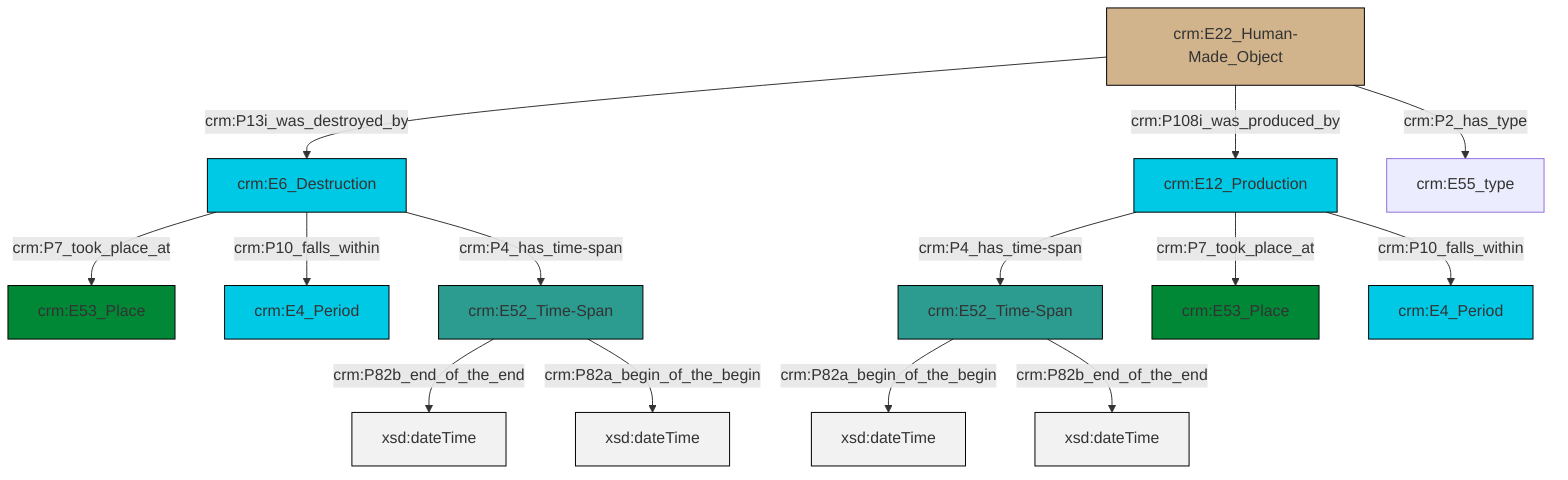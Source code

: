 graph TD
classDef Literal fill:#f2f2f2,stroke:#000000;
classDef CRM_Entity fill:#FFFFFF,stroke:#000000;
classDef Temporal_Entity fill:#00C9E6, stroke:#000000;
classDef Type fill:#E18312, stroke:#000000;
classDef Time-Span fill:#2C9C91, stroke:#000000;
classDef Appellation fill:#FFEB7F, stroke:#000000;
classDef Place fill:#008836, stroke:#000000;
classDef Persistent_Item fill:#B266B2, stroke:#000000;
classDef Conceptual_Object fill:#FFD700, stroke:#000000;
classDef Physical_Thing fill:#D2B48C, stroke:#000000;
classDef Actor fill:#f58aad, stroke:#000000;
classDef PC_Classes fill:#4ce600, stroke:#000000;
classDef Multi fill:#cccccc,stroke:#000000;

0["crm:E6_Destruction"]:::Temporal_Entity -->|crm:P7_took_place_at| 1["crm:E53_Place"]:::Place
2["crm:E22_Human-Made_Object"]:::Physical_Thing -->|crm:P13i_was_destroyed_by| 0["crm:E6_Destruction"]:::Temporal_Entity
0["crm:E6_Destruction"]:::Temporal_Entity -->|crm:P10_falls_within| 3["crm:E4_Period"]:::Temporal_Entity
2["crm:E22_Human-Made_Object"]:::Physical_Thing -->|crm:P108i_was_produced_by| 5["crm:E12_Production"]:::Temporal_Entity
2["crm:E22_Human-Made_Object"]:::Physical_Thing -->|crm:P2_has_type| 10["crm:E55_type"]:::Default
5["crm:E12_Production"]:::Temporal_Entity -->|crm:P4_has_time-span| 11["crm:E52_Time-Span"]:::Time-Span
11["crm:E52_Time-Span"]:::Time-Span -->|crm:P82a_begin_of_the_begin| 12[xsd:dateTime]:::Literal
14["crm:E52_Time-Span"]:::Time-Span -->|crm:P82b_end_of_the_end| 15[xsd:dateTime]:::Literal
5["crm:E12_Production"]:::Temporal_Entity -->|crm:P7_took_place_at| 17["crm:E53_Place"]:::Place
0["crm:E6_Destruction"]:::Temporal_Entity -->|crm:P4_has_time-span| 14["crm:E52_Time-Span"]:::Time-Span
14["crm:E52_Time-Span"]:::Time-Span -->|crm:P82a_begin_of_the_begin| 20[xsd:dateTime]:::Literal
11["crm:E52_Time-Span"]:::Time-Span -->|crm:P82b_end_of_the_end| 22[xsd:dateTime]:::Literal
5["crm:E12_Production"]:::Temporal_Entity -->|crm:P10_falls_within| 8["crm:E4_Period"]:::Temporal_Entity